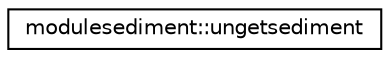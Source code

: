 digraph "Graphical Class Hierarchy"
{
 // LATEX_PDF_SIZE
  edge [fontname="Helvetica",fontsize="10",labelfontname="Helvetica",labelfontsize="10"];
  node [fontname="Helvetica",fontsize="10",shape=record];
  rankdir="LR";
  Node0 [label="modulesediment::ungetsediment",height=0.2,width=0.4,color="black", fillcolor="white", style="filled",URL="$interfacemodulesediment_1_1ungetsediment.html",tooltip=" "];
}

